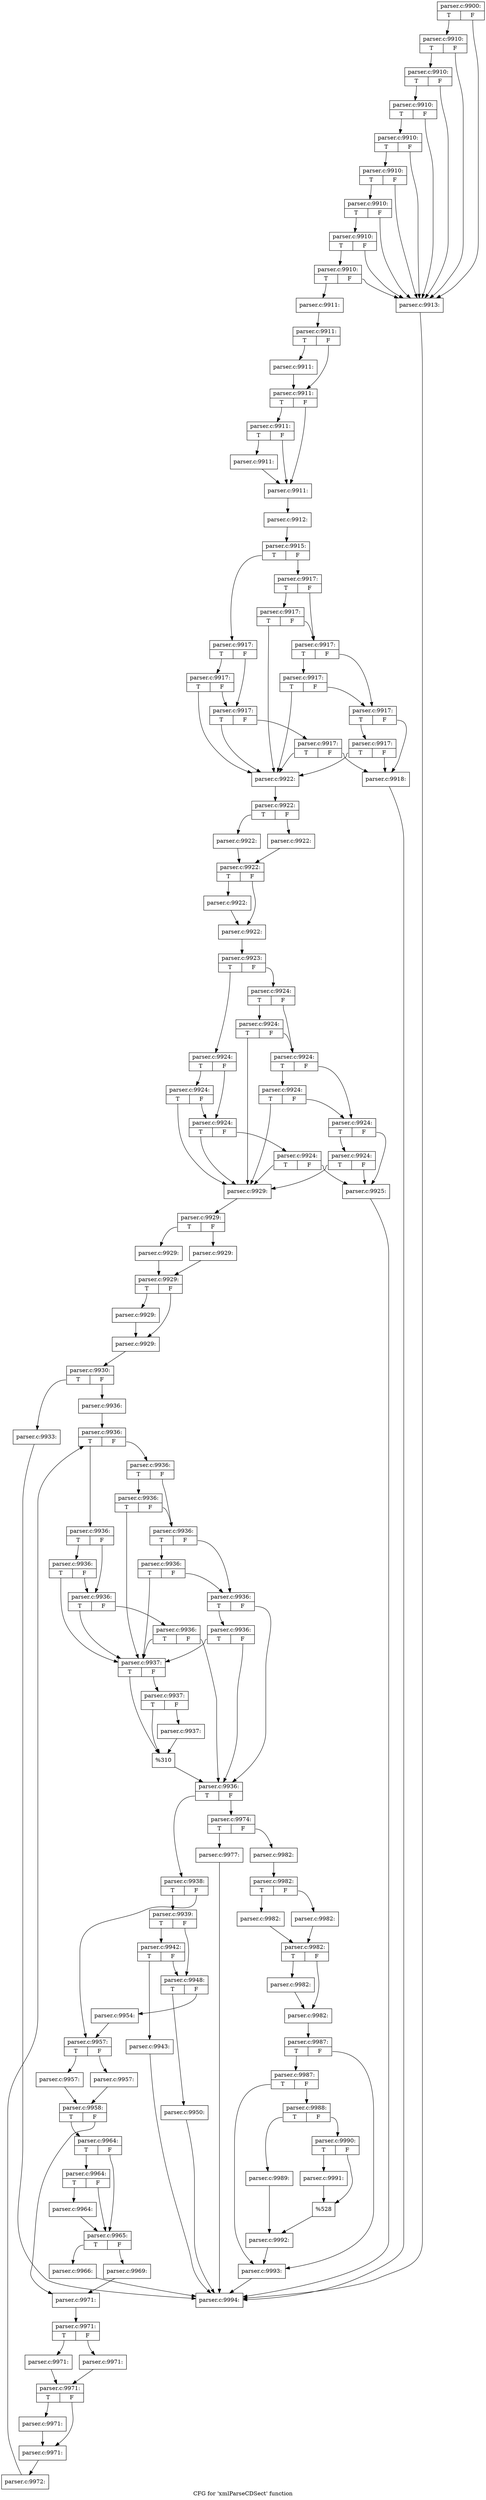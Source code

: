 digraph "CFG for 'xmlParseCDSect' function" {
	label="CFG for 'xmlParseCDSect' function";

	Node0x5c9b6b0 [shape=record,label="{parser.c:9900:|{<s0>T|<s1>F}}"];
	Node0x5c9b6b0:s0 -> Node0x5ce3140;
	Node0x5c9b6b0:s1 -> Node0x5ce2e90;
	Node0x5ce3140 [shape=record,label="{parser.c:9910:|{<s0>T|<s1>F}}"];
	Node0x5ce3140:s0 -> Node0x5ce30f0;
	Node0x5ce3140:s1 -> Node0x5ce2e90;
	Node0x5ce30f0 [shape=record,label="{parser.c:9910:|{<s0>T|<s1>F}}"];
	Node0x5ce30f0:s0 -> Node0x5ce30a0;
	Node0x5ce30f0:s1 -> Node0x5ce2e90;
	Node0x5ce30a0 [shape=record,label="{parser.c:9910:|{<s0>T|<s1>F}}"];
	Node0x5ce30a0:s0 -> Node0x5ce3050;
	Node0x5ce30a0:s1 -> Node0x5ce2e90;
	Node0x5ce3050 [shape=record,label="{parser.c:9910:|{<s0>T|<s1>F}}"];
	Node0x5ce3050:s0 -> Node0x5ce3000;
	Node0x5ce3050:s1 -> Node0x5ce2e90;
	Node0x5ce3000 [shape=record,label="{parser.c:9910:|{<s0>T|<s1>F}}"];
	Node0x5ce3000:s0 -> Node0x5ce2fb0;
	Node0x5ce3000:s1 -> Node0x5ce2e90;
	Node0x5ce2fb0 [shape=record,label="{parser.c:9910:|{<s0>T|<s1>F}}"];
	Node0x5ce2fb0:s0 -> Node0x5ce2f60;
	Node0x5ce2fb0:s1 -> Node0x5ce2e90;
	Node0x5ce2f60 [shape=record,label="{parser.c:9910:|{<s0>T|<s1>F}}"];
	Node0x5ce2f60:s0 -> Node0x5ce2ee0;
	Node0x5ce2f60:s1 -> Node0x5ce2e90;
	Node0x5ce2ee0 [shape=record,label="{parser.c:9910:|{<s0>T|<s1>F}}"];
	Node0x5ce2ee0:s0 -> Node0x5ce2df0;
	Node0x5ce2ee0:s1 -> Node0x5ce2e90;
	Node0x5ce2df0 [shape=record,label="{parser.c:9911:}"];
	Node0x5ce2df0 -> Node0x5ce6e10;
	Node0x5ce6e10 [shape=record,label="{parser.c:9911:|{<s0>T|<s1>F}}"];
	Node0x5ce6e10:s0 -> Node0x5ce7880;
	Node0x5ce6e10:s1 -> Node0x5ce78d0;
	Node0x5ce7880 [shape=record,label="{parser.c:9911:}"];
	Node0x5ce7880 -> Node0x5ce78d0;
	Node0x5ce78d0 [shape=record,label="{parser.c:9911:|{<s0>T|<s1>F}}"];
	Node0x5ce78d0:s0 -> Node0x5ce7fb0;
	Node0x5ce78d0:s1 -> Node0x5ce7f60;
	Node0x5ce7fb0 [shape=record,label="{parser.c:9911:|{<s0>T|<s1>F}}"];
	Node0x5ce7fb0:s0 -> Node0x5ce7f10;
	Node0x5ce7fb0:s1 -> Node0x5ce7f60;
	Node0x5ce7f10 [shape=record,label="{parser.c:9911:}"];
	Node0x5ce7f10 -> Node0x5ce7f60;
	Node0x5ce7f60 [shape=record,label="{parser.c:9911:}"];
	Node0x5ce7f60 -> Node0x5ce6d70;
	Node0x5ce6d70 [shape=record,label="{parser.c:9912:}"];
	Node0x5ce6d70 -> Node0x5ce2e40;
	Node0x5ce2e90 [shape=record,label="{parser.c:9913:}"];
	Node0x5ce2e90 -> Node0x5c9ba70;
	Node0x5ce2e40 [shape=record,label="{parser.c:9915:|{<s0>T|<s1>F}}"];
	Node0x5ce2e40:s0 -> Node0x5ce8fb0;
	Node0x5ce2e40:s1 -> Node0x5ce9000;
	Node0x5ce8fb0 [shape=record,label="{parser.c:9917:|{<s0>T|<s1>F}}"];
	Node0x5ce8fb0:s0 -> Node0x5ce92f0;
	Node0x5ce8fb0:s1 -> Node0x5ce92a0;
	Node0x5ce92f0 [shape=record,label="{parser.c:9917:|{<s0>T|<s1>F}}"];
	Node0x5ce92f0:s0 -> Node0x5ce8f60;
	Node0x5ce92f0:s1 -> Node0x5ce92a0;
	Node0x5ce92a0 [shape=record,label="{parser.c:9917:|{<s0>T|<s1>F}}"];
	Node0x5ce92a0:s0 -> Node0x5ce8f60;
	Node0x5ce92a0:s1 -> Node0x5ce9250;
	Node0x5ce9250 [shape=record,label="{parser.c:9917:|{<s0>T|<s1>F}}"];
	Node0x5ce9250:s0 -> Node0x5ce8f60;
	Node0x5ce9250:s1 -> Node0x5ce6dc0;
	Node0x5ce9000 [shape=record,label="{parser.c:9917:|{<s0>T|<s1>F}}"];
	Node0x5ce9000:s0 -> Node0x5ce99a0;
	Node0x5ce9000:s1 -> Node0x5ce9950;
	Node0x5ce99a0 [shape=record,label="{parser.c:9917:|{<s0>T|<s1>F}}"];
	Node0x5ce99a0:s0 -> Node0x5ce8f60;
	Node0x5ce99a0:s1 -> Node0x5ce9950;
	Node0x5ce9950 [shape=record,label="{parser.c:9917:|{<s0>T|<s1>F}}"];
	Node0x5ce9950:s0 -> Node0x5ce9cd0;
	Node0x5ce9950:s1 -> Node0x5ce9900;
	Node0x5ce9cd0 [shape=record,label="{parser.c:9917:|{<s0>T|<s1>F}}"];
	Node0x5ce9cd0:s0 -> Node0x5ce8f60;
	Node0x5ce9cd0:s1 -> Node0x5ce9900;
	Node0x5ce9900 [shape=record,label="{parser.c:9917:|{<s0>T|<s1>F}}"];
	Node0x5ce9900:s0 -> Node0x5cea000;
	Node0x5ce9900:s1 -> Node0x5ce6dc0;
	Node0x5cea000 [shape=record,label="{parser.c:9917:|{<s0>T|<s1>F}}"];
	Node0x5cea000:s0 -> Node0x5ce8f60;
	Node0x5cea000:s1 -> Node0x5ce6dc0;
	Node0x5ce6dc0 [shape=record,label="{parser.c:9918:}"];
	Node0x5ce6dc0 -> Node0x5c9ba70;
	Node0x5ce8f60 [shape=record,label="{parser.c:9922:}"];
	Node0x5ce8f60 -> Node0x5cea950;
	Node0x5cea950 [shape=record,label="{parser.c:9922:|{<s0>T|<s1>F}}"];
	Node0x5cea950:s0 -> Node0x5ceabf0;
	Node0x5cea950:s1 -> Node0x5ceac90;
	Node0x5ceabf0 [shape=record,label="{parser.c:9922:}"];
	Node0x5ceabf0 -> Node0x5ceac40;
	Node0x5ceac90 [shape=record,label="{parser.c:9922:}"];
	Node0x5ceac90 -> Node0x5ceac40;
	Node0x5ceac40 [shape=record,label="{parser.c:9922:|{<s0>T|<s1>F}}"];
	Node0x5ceac40:s0 -> Node0x5cebf20;
	Node0x5ceac40:s1 -> Node0x5cebf70;
	Node0x5cebf20 [shape=record,label="{parser.c:9922:}"];
	Node0x5cebf20 -> Node0x5cebf70;
	Node0x5cebf70 [shape=record,label="{parser.c:9922:}"];
	Node0x5cebf70 -> Node0x5cea8b0;
	Node0x5cea8b0 [shape=record,label="{parser.c:9923:|{<s0>T|<s1>F}}"];
	Node0x5cea8b0:s0 -> Node0x5cec8d0;
	Node0x5cea8b0:s1 -> Node0x5cec920;
	Node0x5cec8d0 [shape=record,label="{parser.c:9924:|{<s0>T|<s1>F}}"];
	Node0x5cec8d0:s0 -> Node0x5cecc10;
	Node0x5cec8d0:s1 -> Node0x5cecbc0;
	Node0x5cecc10 [shape=record,label="{parser.c:9924:|{<s0>T|<s1>F}}"];
	Node0x5cecc10:s0 -> Node0x5cec880;
	Node0x5cecc10:s1 -> Node0x5cecbc0;
	Node0x5cecbc0 [shape=record,label="{parser.c:9924:|{<s0>T|<s1>F}}"];
	Node0x5cecbc0:s0 -> Node0x5cec880;
	Node0x5cecbc0:s1 -> Node0x5cecb70;
	Node0x5cecb70 [shape=record,label="{parser.c:9924:|{<s0>T|<s1>F}}"];
	Node0x5cecb70:s0 -> Node0x5cec880;
	Node0x5cecb70:s1 -> Node0x5cea900;
	Node0x5cec920 [shape=record,label="{parser.c:9924:|{<s0>T|<s1>F}}"];
	Node0x5cec920:s0 -> Node0x5ced2c0;
	Node0x5cec920:s1 -> Node0x5ced270;
	Node0x5ced2c0 [shape=record,label="{parser.c:9924:|{<s0>T|<s1>F}}"];
	Node0x5ced2c0:s0 -> Node0x5cec880;
	Node0x5ced2c0:s1 -> Node0x5ced270;
	Node0x5ced270 [shape=record,label="{parser.c:9924:|{<s0>T|<s1>F}}"];
	Node0x5ced270:s0 -> Node0x5ced5f0;
	Node0x5ced270:s1 -> Node0x5ced220;
	Node0x5ced5f0 [shape=record,label="{parser.c:9924:|{<s0>T|<s1>F}}"];
	Node0x5ced5f0:s0 -> Node0x5cec880;
	Node0x5ced5f0:s1 -> Node0x5ced220;
	Node0x5ced220 [shape=record,label="{parser.c:9924:|{<s0>T|<s1>F}}"];
	Node0x5ced220:s0 -> Node0x5ced920;
	Node0x5ced220:s1 -> Node0x5cea900;
	Node0x5ced920 [shape=record,label="{parser.c:9924:|{<s0>T|<s1>F}}"];
	Node0x5ced920:s0 -> Node0x5cec880;
	Node0x5ced920:s1 -> Node0x5cea900;
	Node0x5cea900 [shape=record,label="{parser.c:9925:}"];
	Node0x5cea900 -> Node0x5c9ba70;
	Node0x5cec880 [shape=record,label="{parser.c:9929:}"];
	Node0x5cec880 -> Node0x5cee270;
	Node0x5cee270 [shape=record,label="{parser.c:9929:|{<s0>T|<s1>F}}"];
	Node0x5cee270:s0 -> Node0x5cee510;
	Node0x5cee270:s1 -> Node0x5cee5b0;
	Node0x5cee510 [shape=record,label="{parser.c:9929:}"];
	Node0x5cee510 -> Node0x5cee560;
	Node0x5cee5b0 [shape=record,label="{parser.c:9929:}"];
	Node0x5cee5b0 -> Node0x5cee560;
	Node0x5cee560 [shape=record,label="{parser.c:9929:|{<s0>T|<s1>F}}"];
	Node0x5cee560:s0 -> Node0x5cef840;
	Node0x5cee560:s1 -> Node0x5cef890;
	Node0x5cef840 [shape=record,label="{parser.c:9929:}"];
	Node0x5cef840 -> Node0x5cef890;
	Node0x5cef890 [shape=record,label="{parser.c:9929:}"];
	Node0x5cef890 -> Node0x5cee1d0;
	Node0x5cee1d0 [shape=record,label="{parser.c:9930:|{<s0>T|<s1>F}}"];
	Node0x5cee1d0:s0 -> Node0x5cee220;
	Node0x5cee1d0:s1 -> Node0x5cf05a0;
	Node0x5cee220 [shape=record,label="{parser.c:9933:}"];
	Node0x5cee220 -> Node0x5c9ba70;
	Node0x5cf05a0 [shape=record,label="{parser.c:9936:}"];
	Node0x5cf05a0 -> Node0x5cf0b40;
	Node0x5cf0b40 [shape=record,label="{parser.c:9936:|{<s0>T|<s1>F}}"];
	Node0x5cf0b40:s0 -> Node0x5cf0e80;
	Node0x5cf0b40:s1 -> Node0x5cf0ed0;
	Node0x5cf0e80 [shape=record,label="{parser.c:9936:|{<s0>T|<s1>F}}"];
	Node0x5cf0e80:s0 -> Node0x5cf1140;
	Node0x5cf0e80:s1 -> Node0x5cf10f0;
	Node0x5cf1140 [shape=record,label="{parser.c:9936:|{<s0>T|<s1>F}}"];
	Node0x5cf1140:s0 -> Node0x5cf0e30;
	Node0x5cf1140:s1 -> Node0x5cf10f0;
	Node0x5cf10f0 [shape=record,label="{parser.c:9936:|{<s0>T|<s1>F}}"];
	Node0x5cf10f0:s0 -> Node0x5cf0e30;
	Node0x5cf10f0:s1 -> Node0x5cf10a0;
	Node0x5cf10a0 [shape=record,label="{parser.c:9936:|{<s0>T|<s1>F}}"];
	Node0x5cf10a0:s0 -> Node0x5cf0e30;
	Node0x5cf10a0:s1 -> Node0x5cf0de0;
	Node0x5cf0ed0 [shape=record,label="{parser.c:9936:|{<s0>T|<s1>F}}"];
	Node0x5cf0ed0:s0 -> Node0x5cf1770;
	Node0x5cf0ed0:s1 -> Node0x5cf1720;
	Node0x5cf1770 [shape=record,label="{parser.c:9936:|{<s0>T|<s1>F}}"];
	Node0x5cf1770:s0 -> Node0x5cf0e30;
	Node0x5cf1770:s1 -> Node0x5cf1720;
	Node0x5cf1720 [shape=record,label="{parser.c:9936:|{<s0>T|<s1>F}}"];
	Node0x5cf1720:s0 -> Node0x5cf1aa0;
	Node0x5cf1720:s1 -> Node0x5cf16d0;
	Node0x5cf1aa0 [shape=record,label="{parser.c:9936:|{<s0>T|<s1>F}}"];
	Node0x5cf1aa0:s0 -> Node0x5cf0e30;
	Node0x5cf1aa0:s1 -> Node0x5cf16d0;
	Node0x5cf16d0 [shape=record,label="{parser.c:9936:|{<s0>T|<s1>F}}"];
	Node0x5cf16d0:s0 -> Node0x5cf1dd0;
	Node0x5cf16d0:s1 -> Node0x5cf0de0;
	Node0x5cf1dd0 [shape=record,label="{parser.c:9936:|{<s0>T|<s1>F}}"];
	Node0x5cf1dd0:s0 -> Node0x5cf0e30;
	Node0x5cf1dd0:s1 -> Node0x5cf0de0;
	Node0x5cf0e30 [shape=record,label="{parser.c:9937:|{<s0>T|<s1>F}}"];
	Node0x5cf0e30:s0 -> Node0x5cf2100;
	Node0x5cf0e30:s1 -> Node0x5cf2270;
	Node0x5cf2270 [shape=record,label="{parser.c:9937:|{<s0>T|<s1>F}}"];
	Node0x5cf2270:s0 -> Node0x5cf2100;
	Node0x5cf2270:s1 -> Node0x5cf2220;
	Node0x5cf2220 [shape=record,label="{parser.c:9937:}"];
	Node0x5cf2220 -> Node0x5cf2100;
	Node0x5cf2100 [shape=record,label="{%310}"];
	Node0x5cf2100 -> Node0x5cf0de0;
	Node0x5cf0de0 [shape=record,label="{parser.c:9936:|{<s0>T|<s1>F}}"];
	Node0x5cf0de0:s0 -> Node0x5cf2750;
	Node0x5cf0de0:s1 -> Node0x5cf0d60;
	Node0x5cf2750 [shape=record,label="{parser.c:9938:|{<s0>T|<s1>F}}"];
	Node0x5cf2750:s0 -> Node0x5cf2d00;
	Node0x5cf2750:s1 -> Node0x5cf2d50;
	Node0x5cf2d00 [shape=record,label="{parser.c:9939:|{<s0>T|<s1>F}}"];
	Node0x5cf2d00:s0 -> Node0x5cf34f0;
	Node0x5cf2d00:s1 -> Node0x5cf34a0;
	Node0x5cf34f0 [shape=record,label="{parser.c:9942:|{<s0>T|<s1>F}}"];
	Node0x5cf34f0:s0 -> Node0x5cf3450;
	Node0x5cf34f0:s1 -> Node0x5cf34a0;
	Node0x5cf3450 [shape=record,label="{parser.c:9943:}"];
	Node0x5cf3450 -> Node0x5c9ba70;
	Node0x5cf34a0 [shape=record,label="{parser.c:9948:|{<s0>T|<s1>F}}"];
	Node0x5cf34a0:s0 -> Node0x5cf48b0;
	Node0x5cf34a0:s1 -> Node0x5cf4900;
	Node0x5cf48b0 [shape=record,label="{parser.c:9950:}"];
	Node0x5cf48b0 -> Node0x5c9ba70;
	Node0x5cf4900 [shape=record,label="{parser.c:9954:}"];
	Node0x5cf4900 -> Node0x5cf2d50;
	Node0x5cf2d50 [shape=record,label="{parser.c:9957:|{<s0>T|<s1>F}}"];
	Node0x5cf2d50:s0 -> Node0x5cf54e0;
	Node0x5cf2d50:s1 -> Node0x5cf5580;
	Node0x5cf54e0 [shape=record,label="{parser.c:9957:}"];
	Node0x5cf54e0 -> Node0x5cf5530;
	Node0x5cf5580 [shape=record,label="{parser.c:9957:}"];
	Node0x5cf5580 -> Node0x5cf5530;
	Node0x5cf5530 [shape=record,label="{parser.c:9958:|{<s0>T|<s1>F}}"];
	Node0x5cf5530:s0 -> Node0x5cf6850;
	Node0x5cf5530:s1 -> Node0x5cf68a0;
	Node0x5cf6850 [shape=record,label="{parser.c:9964:|{<s0>T|<s1>F}}"];
	Node0x5cf6850:s0 -> Node0x5cf6cd0;
	Node0x5cf6850:s1 -> Node0x5cf6c80;
	Node0x5cf6cd0 [shape=record,label="{parser.c:9964:|{<s0>T|<s1>F}}"];
	Node0x5cf6cd0:s0 -> Node0x5cf6c30;
	Node0x5cf6cd0:s1 -> Node0x5cf6c80;
	Node0x5cf6c30 [shape=record,label="{parser.c:9964:}"];
	Node0x5cf6c30 -> Node0x5cf6c80;
	Node0x5cf6c80 [shape=record,label="{parser.c:9965:|{<s0>T|<s1>F}}"];
	Node0x5cf6c80:s0 -> Node0x5cf7860;
	Node0x5cf6c80:s1 -> Node0x5cf78b0;
	Node0x5cf7860 [shape=record,label="{parser.c:9966:}"];
	Node0x5cf7860 -> Node0x5c9ba70;
	Node0x5cf78b0 [shape=record,label="{parser.c:9969:}"];
	Node0x5cf78b0 -> Node0x5cf68a0;
	Node0x5cf68a0 [shape=record,label="{parser.c:9971:}"];
	Node0x5cf68a0 -> Node0x5cf8240;
	Node0x5cf8240 [shape=record,label="{parser.c:9971:|{<s0>T|<s1>F}}"];
	Node0x5cf8240:s0 -> Node0x5cf84e0;
	Node0x5cf8240:s1 -> Node0x5cf8580;
	Node0x5cf84e0 [shape=record,label="{parser.c:9971:}"];
	Node0x5cf84e0 -> Node0x5cf8530;
	Node0x5cf8580 [shape=record,label="{parser.c:9971:}"];
	Node0x5cf8580 -> Node0x5cf8530;
	Node0x5cf8530 [shape=record,label="{parser.c:9971:|{<s0>T|<s1>F}}"];
	Node0x5cf8530:s0 -> Node0x5cf9810;
	Node0x5cf8530:s1 -> Node0x5cf9860;
	Node0x5cf9810 [shape=record,label="{parser.c:9971:}"];
	Node0x5cf9810 -> Node0x5cf9860;
	Node0x5cf9860 [shape=record,label="{parser.c:9971:}"];
	Node0x5cf9860 -> Node0x5cf81a0;
	Node0x5cf81a0 [shape=record,label="{parser.c:9972:}"];
	Node0x5cf81a0 -> Node0x5cf0b40;
	Node0x5cf0d60 [shape=record,label="{parser.c:9974:|{<s0>T|<s1>F}}"];
	Node0x5cf0d60:s0 -> Node0x5cf81f0;
	Node0x5cf0d60:s1 -> Node0x5cfa730;
	Node0x5cf81f0 [shape=record,label="{parser.c:9977:}"];
	Node0x5cf81f0 -> Node0x5c9ba70;
	Node0x5cfa730 [shape=record,label="{parser.c:9982:}"];
	Node0x5cfa730 -> Node0x5cfb1c0;
	Node0x5cfb1c0 [shape=record,label="{parser.c:9982:|{<s0>T|<s1>F}}"];
	Node0x5cfb1c0:s0 -> Node0x5cfb460;
	Node0x5cfb1c0:s1 -> Node0x5cfb500;
	Node0x5cfb460 [shape=record,label="{parser.c:9982:}"];
	Node0x5cfb460 -> Node0x5cfb4b0;
	Node0x5cfb500 [shape=record,label="{parser.c:9982:}"];
	Node0x5cfb500 -> Node0x5cfb4b0;
	Node0x5cfb4b0 [shape=record,label="{parser.c:9982:|{<s0>T|<s1>F}}"];
	Node0x5cfb4b0:s0 -> Node0x5cfc790;
	Node0x5cfb4b0:s1 -> Node0x5cfc7e0;
	Node0x5cfc790 [shape=record,label="{parser.c:9982:}"];
	Node0x5cfc790 -> Node0x5cfc7e0;
	Node0x5cfc7e0 [shape=record,label="{parser.c:9982:}"];
	Node0x5cfc7e0 -> Node0x5cfb120;
	Node0x5cfb120 [shape=record,label="{parser.c:9987:|{<s0>T|<s1>F}}"];
	Node0x5cfb120:s0 -> Node0x5cfcf90;
	Node0x5cfb120:s1 -> Node0x5cfcf40;
	Node0x5cfcf90 [shape=record,label="{parser.c:9987:|{<s0>T|<s1>F}}"];
	Node0x5cfcf90:s0 -> Node0x5cfcf40;
	Node0x5cfcf90:s1 -> Node0x5cfb170;
	Node0x5cfb170 [shape=record,label="{parser.c:9988:|{<s0>T|<s1>F}}"];
	Node0x5cfb170:s0 -> Node0x5cfd6c0;
	Node0x5cfb170:s1 -> Node0x5cfd760;
	Node0x5cfd6c0 [shape=record,label="{parser.c:9989:}"];
	Node0x5cfd6c0 -> Node0x5cfd710;
	Node0x5cfd760 [shape=record,label="{parser.c:9990:|{<s0>T|<s1>F}}"];
	Node0x5cfd760:s0 -> Node0x5cfe3a0;
	Node0x5cfd760:s1 -> Node0x5cfe3f0;
	Node0x5cfe3a0 [shape=record,label="{parser.c:9991:}"];
	Node0x5cfe3a0 -> Node0x5cfe3f0;
	Node0x5cfe3f0 [shape=record,label="{%528}"];
	Node0x5cfe3f0 -> Node0x5cfd710;
	Node0x5cfd710 [shape=record,label="{parser.c:9992:}"];
	Node0x5cfd710 -> Node0x5cfcf40;
	Node0x5cfcf40 [shape=record,label="{parser.c:9993:}"];
	Node0x5cfcf40 -> Node0x5c9ba70;
	Node0x5c9ba70 [shape=record,label="{parser.c:9994:}"];
}
